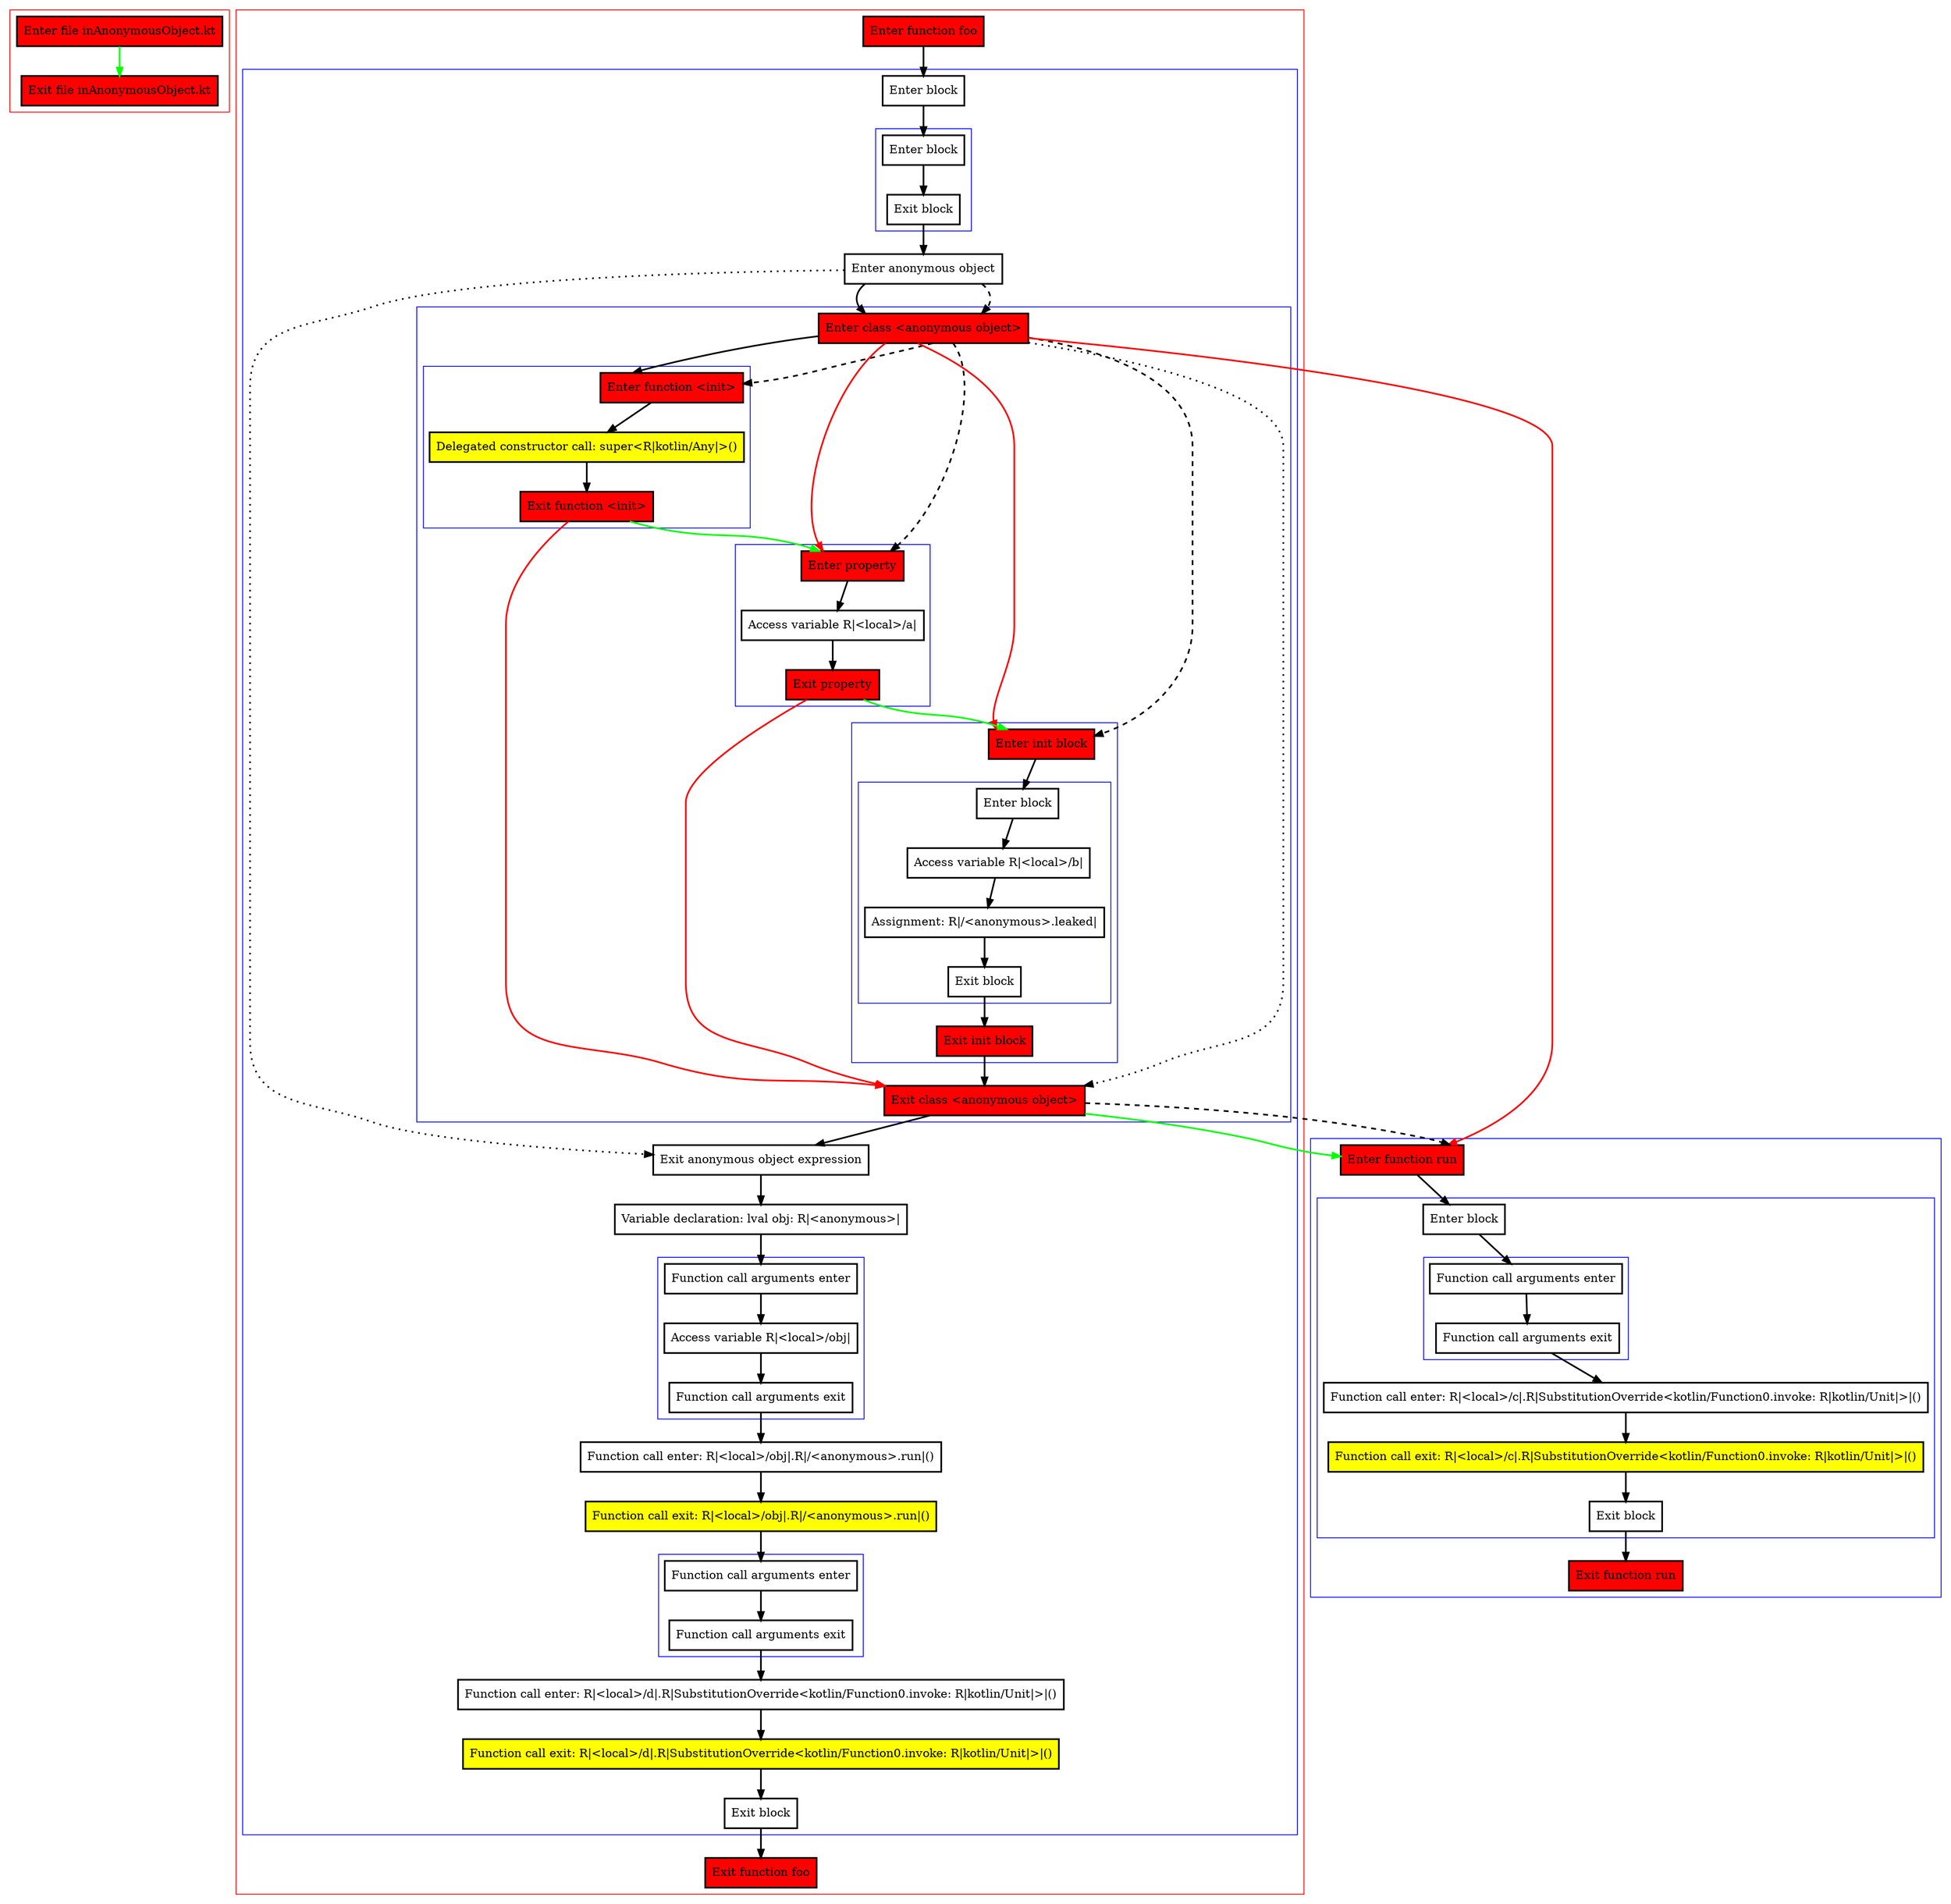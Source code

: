 digraph inAnonymousObject_kt {
    graph [nodesep=3]
    node [shape=box penwidth=2]
    edge [penwidth=2]

    subgraph cluster_0 {
        color=red
        0 [label="Enter file inAnonymousObject.kt" style="filled" fillcolor=red];
        1 [label="Exit file inAnonymousObject.kt" style="filled" fillcolor=red];
    }
    0 -> {1} [color=green];

    subgraph cluster_1 {
        color=red
        2 [label="Enter function foo" style="filled" fillcolor=red];
        subgraph cluster_2 {
            color=blue
            3 [label="Enter block"];
            subgraph cluster_3 {
                color=blue
                4 [label="Enter block"];
                5 [label="Exit block"];
            }
            6 [label="Enter anonymous object"];
            subgraph cluster_4 {
                color=blue
                7 [label="Enter class <anonymous object>" style="filled" fillcolor=red];
                subgraph cluster_5 {
                    color=blue
                    8 [label="Enter function <init>" style="filled" fillcolor=red];
                    9 [label="Delegated constructor call: super<R|kotlin/Any|>()" style="filled" fillcolor=yellow];
                    10 [label="Exit function <init>" style="filled" fillcolor=red];
                }
                subgraph cluster_6 {
                    color=blue
                    11 [label="Enter property" style="filled" fillcolor=red];
                    12 [label="Access variable R|<local>/a|"];
                    13 [label="Exit property" style="filled" fillcolor=red];
                }
                subgraph cluster_7 {
                    color=blue
                    14 [label="Enter init block" style="filled" fillcolor=red];
                    subgraph cluster_8 {
                        color=blue
                        15 [label="Enter block"];
                        16 [label="Access variable R|<local>/b|"];
                        17 [label="Assignment: R|/<anonymous>.leaked|"];
                        18 [label="Exit block"];
                    }
                    19 [label="Exit init block" style="filled" fillcolor=red];
                }
                20 [label="Exit class <anonymous object>" style="filled" fillcolor=red];
            }
            21 [label="Exit anonymous object expression"];
            22 [label="Variable declaration: lval obj: R|<anonymous>|"];
            subgraph cluster_9 {
                color=blue
                23 [label="Function call arguments enter"];
                24 [label="Access variable R|<local>/obj|"];
                25 [label="Function call arguments exit"];
            }
            26 [label="Function call enter: R|<local>/obj|.R|/<anonymous>.run|()"];
            27 [label="Function call exit: R|<local>/obj|.R|/<anonymous>.run|()" style="filled" fillcolor=yellow];
            subgraph cluster_10 {
                color=blue
                28 [label="Function call arguments enter"];
                29 [label="Function call arguments exit"];
            }
            30 [label="Function call enter: R|<local>/d|.R|SubstitutionOverride<kotlin/Function0.invoke: R|kotlin/Unit|>|()"];
            31 [label="Function call exit: R|<local>/d|.R|SubstitutionOverride<kotlin/Function0.invoke: R|kotlin/Unit|>|()" style="filled" fillcolor=yellow];
            32 [label="Exit block"];
        }
        33 [label="Exit function foo" style="filled" fillcolor=red];
    }
    subgraph cluster_11 {
        color=blue
        34 [label="Enter function run" style="filled" fillcolor=red];
        subgraph cluster_12 {
            color=blue
            35 [label="Enter block"];
            subgraph cluster_13 {
                color=blue
                36 [label="Function call arguments enter"];
                37 [label="Function call arguments exit"];
            }
            38 [label="Function call enter: R|<local>/c|.R|SubstitutionOverride<kotlin/Function0.invoke: R|kotlin/Unit|>|()"];
            39 [label="Function call exit: R|<local>/c|.R|SubstitutionOverride<kotlin/Function0.invoke: R|kotlin/Unit|>|()" style="filled" fillcolor=yellow];
            40 [label="Exit block"];
        }
        41 [label="Exit function run" style="filled" fillcolor=red];
    }
    2 -> {3};
    3 -> {4};
    4 -> {5};
    5 -> {6};
    6 -> {7};
    6 -> {21} [style=dotted];
    6 -> {7} [style=dashed];
    7 -> {8};
    7 -> {11 14 34} [color=red];
    7 -> {20} [style=dotted];
    7 -> {8 11 14} [style=dashed];
    8 -> {9};
    9 -> {10};
    10 -> {11} [color=green];
    10 -> {20} [color=red];
    11 -> {12};
    12 -> {13};
    13 -> {14} [color=green];
    13 -> {20} [color=red];
    14 -> {15};
    15 -> {16};
    16 -> {17};
    17 -> {18};
    18 -> {19};
    19 -> {20};
    20 -> {21};
    20 -> {34} [color=green];
    20 -> {34} [style=dashed];
    21 -> {22};
    22 -> {23};
    23 -> {24};
    24 -> {25};
    25 -> {26};
    26 -> {27};
    27 -> {28};
    28 -> {29};
    29 -> {30};
    30 -> {31};
    31 -> {32};
    32 -> {33};
    34 -> {35};
    35 -> {36};
    36 -> {37};
    37 -> {38};
    38 -> {39};
    39 -> {40};
    40 -> {41};

}

